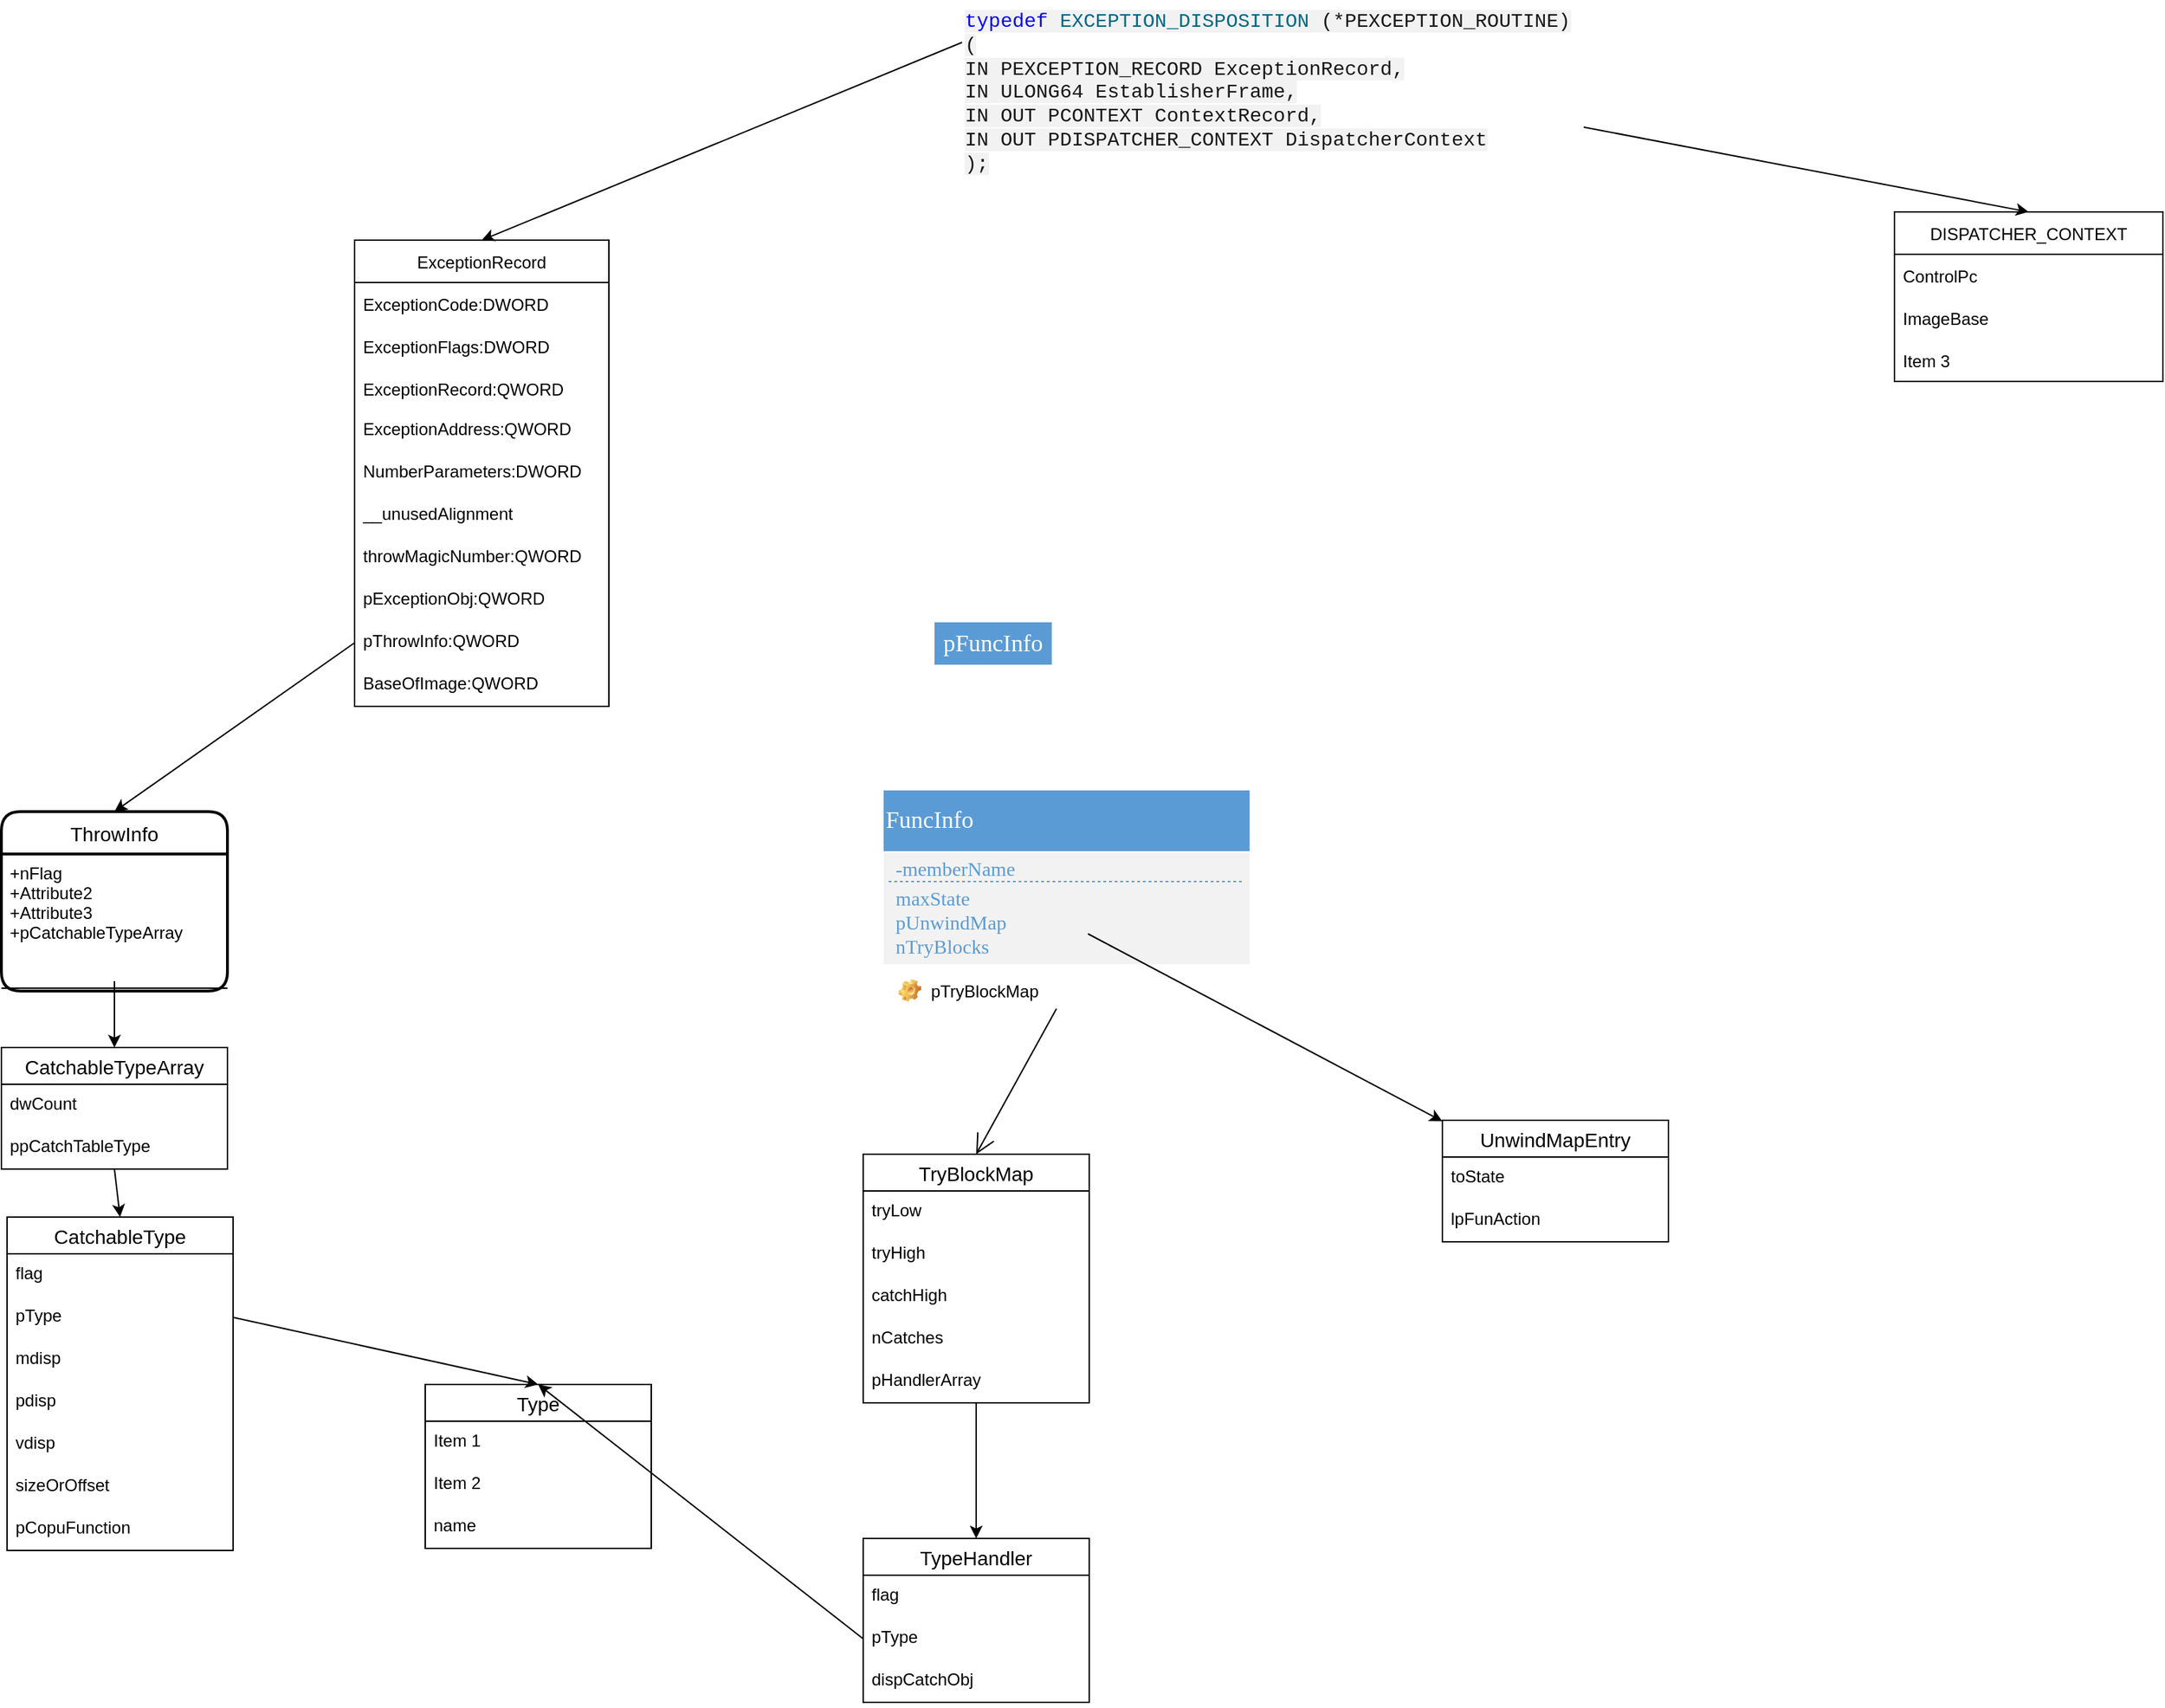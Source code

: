 <mxfile version="20.3.2" type="device"><diagram id="R2lEEEUBdFMjLlhIrx00" name="Page-1"><mxGraphModel dx="1718" dy="450" grid="1" gridSize="10" guides="1" tooltips="1" connect="1" arrows="1" fold="1" page="1" pageScale="1" pageWidth="850" pageHeight="1100" math="0" shadow="0" extFonts="Permanent Marker^https://fonts.googleapis.com/css?family=Permanent+Marker"><root><mxCell id="0"/><mxCell id="1" parent="0"/><mxCell id="lAPrXBjIqdHsmrKeX9AO-1" value="ExceptionRecord" style="swimlane;fontStyle=0;childLayout=stackLayout;horizontal=1;startSize=30;horizontalStack=0;resizeParent=1;resizeParentMax=0;resizeLast=0;collapsible=1;marginBottom=0;" parent="1" vertex="1"><mxGeometry x="50" y="200" width="180" height="330" as="geometry"/></mxCell><mxCell id="lAPrXBjIqdHsmrKeX9AO-2" value="ExceptionCode:DWORD" style="text;strokeColor=none;fillColor=none;align=left;verticalAlign=middle;spacingLeft=4;spacingRight=4;overflow=hidden;points=[[0,0.5],[1,0.5]];portConstraint=eastwest;rotatable=0;" parent="lAPrXBjIqdHsmrKeX9AO-1" vertex="1"><mxGeometry y="30" width="180" height="30" as="geometry"/></mxCell><mxCell id="lAPrXBjIqdHsmrKeX9AO-3" value="ExceptionFlags:DWORD" style="text;strokeColor=none;fillColor=none;align=left;verticalAlign=middle;spacingLeft=4;spacingRight=4;overflow=hidden;points=[[0,0.5],[1,0.5]];portConstraint=eastwest;rotatable=0;" parent="lAPrXBjIqdHsmrKeX9AO-1" vertex="1"><mxGeometry y="60" width="180" height="30" as="geometry"/></mxCell><mxCell id="lAPrXBjIqdHsmrKeX9AO-4" value="ExceptionRecord:QWORD" style="text;strokeColor=none;fillColor=none;align=left;verticalAlign=middle;spacingLeft=4;spacingRight=4;overflow=hidden;points=[[0,0.5],[1,0.5]];portConstraint=eastwest;rotatable=0;" parent="lAPrXBjIqdHsmrKeX9AO-1" vertex="1"><mxGeometry y="90" width="180" height="30" as="geometry"/></mxCell><mxCell id="lAPrXBjIqdHsmrKeX9AO-6" value="ExceptionAddress:QWORD" style="text;strokeColor=none;fillColor=none;spacingLeft=4;spacingRight=4;overflow=hidden;rotatable=0;points=[[0,0.5],[1,0.5]];portConstraint=eastwest;fontSize=12;" parent="lAPrXBjIqdHsmrKeX9AO-1" vertex="1"><mxGeometry y="120" width="180" height="30" as="geometry"/></mxCell><mxCell id="lAPrXBjIqdHsmrKeX9AO-7" value="NumberParameters:DWORD" style="text;strokeColor=none;fillColor=none;spacingLeft=4;spacingRight=4;overflow=hidden;rotatable=0;points=[[0,0.5],[1,0.5]];portConstraint=eastwest;fontSize=12;" parent="lAPrXBjIqdHsmrKeX9AO-1" vertex="1"><mxGeometry y="150" width="180" height="30" as="geometry"/></mxCell><mxCell id="lAPrXBjIqdHsmrKeX9AO-8" value="__unusedAlignment" style="text;strokeColor=none;fillColor=none;spacingLeft=4;spacingRight=4;overflow=hidden;rotatable=0;points=[[0,0.5],[1,0.5]];portConstraint=eastwest;fontSize=12;" parent="lAPrXBjIqdHsmrKeX9AO-1" vertex="1"><mxGeometry y="180" width="180" height="30" as="geometry"/></mxCell><mxCell id="lAPrXBjIqdHsmrKeX9AO-9" value="throwMagicNumber:QWORD" style="text;strokeColor=none;fillColor=none;spacingLeft=4;spacingRight=4;overflow=hidden;rotatable=0;points=[[0,0.5],[1,0.5]];portConstraint=eastwest;fontSize=12;" parent="lAPrXBjIqdHsmrKeX9AO-1" vertex="1"><mxGeometry y="210" width="180" height="30" as="geometry"/></mxCell><mxCell id="lAPrXBjIqdHsmrKeX9AO-11" value="pExceptionObj:QWORD" style="text;strokeColor=none;fillColor=none;spacingLeft=4;spacingRight=4;overflow=hidden;rotatable=0;points=[[0,0.5],[1,0.5]];portConstraint=eastwest;fontSize=12;" parent="lAPrXBjIqdHsmrKeX9AO-1" vertex="1"><mxGeometry y="240" width="180" height="30" as="geometry"/></mxCell><mxCell id="lAPrXBjIqdHsmrKeX9AO-10" value="pThrowInfo:QWORD" style="text;strokeColor=none;fillColor=none;spacingLeft=4;spacingRight=4;overflow=hidden;rotatable=0;points=[[0,0.5],[1,0.5]];portConstraint=eastwest;fontSize=12;" parent="lAPrXBjIqdHsmrKeX9AO-1" vertex="1"><mxGeometry y="270" width="180" height="30" as="geometry"/></mxCell><mxCell id="lAPrXBjIqdHsmrKeX9AO-12" value="BaseOfImage:QWORD&#10;" style="text;strokeColor=none;fillColor=none;spacingLeft=4;spacingRight=4;overflow=hidden;rotatable=0;points=[[0,0.5],[1,0.5]];portConstraint=eastwest;fontSize=12;" parent="lAPrXBjIqdHsmrKeX9AO-1" vertex="1"><mxGeometry y="300" width="180" height="30" as="geometry"/></mxCell><mxCell id="lAPrXBjIqdHsmrKeX9AO-5" value="&lt;span style=&quot;box-sizing: inherit; outline-color: inherit; color: rgb(23, 23, 23); font-family: SFMono-Regular, Consolas, &amp;quot;Liberation Mono&amp;quot;, Menlo, Courier, monospace; font-size: 14px; font-style: normal; font-variant-ligatures: normal; font-variant-caps: normal; font-weight: 400; letter-spacing: normal; orphans: 2; text-align: start; text-indent: 0px; text-transform: none; widows: 2; word-spacing: 0px; -webkit-text-stroke-width: 0px; background-color: rgb(242, 242, 242); text-decoration-thickness: initial; text-decoration-style: initial; text-decoration-color: initial;&quot; class=&quot;hljs-function&quot;&gt;&lt;span style=&quot;box-sizing: inherit; outline-color: inherit; color: rgb(1, 1, 253);&quot; class=&quot;hljs-keyword&quot;&gt;typedef&lt;/span&gt; &lt;span style=&quot;box-sizing: inherit; outline-color: inherit; color: rgb(0, 104, 129);&quot; class=&quot;hljs-title&quot;&gt;EXCEPTION_DISPOSITION&lt;/span&gt; &lt;span style=&quot;box-sizing: inherit; outline-color: inherit;&quot; class=&quot;hljs-params&quot;&gt;(*PEXCEPTION_ROUTINE)&lt;/span&gt; &lt;span style=&quot;box-sizing: inherit; outline-color: inherit;&quot; class=&quot;hljs-params&quot;&gt;(&#10;    IN PEXCEPTION_RECORD ExceptionRecord,&#10;    IN ULONG64 EstablisherFrame,&#10;    IN OUT PCONTEXT ContextRecord,&#10;    IN OUT PDISPATCHER_CONTEXT DispatcherContext&#10;)&lt;/span&gt;&lt;/span&gt;&lt;span style=&quot;color: rgb(23, 23, 23); font-family: SFMono-Regular, Consolas, &amp;quot;Liberation Mono&amp;quot;, Menlo, Courier, monospace; font-size: 14px; font-style: normal; font-variant-ligatures: normal; font-variant-caps: normal; font-weight: 400; letter-spacing: normal; orphans: 2; text-align: start; text-indent: 0px; text-transform: none; widows: 2; word-spacing: 0px; -webkit-text-stroke-width: 0px; background-color: rgb(242, 242, 242); text-decoration-thickness: initial; text-decoration-style: initial; text-decoration-color: initial; float: none; display: inline !important;&quot;&gt;;&lt;/span&gt;" style="text;whiteSpace=wrap;html=1;" parent="1" vertex="1"><mxGeometry x="480" y="30" width="440" height="120" as="geometry"/></mxCell><mxCell id="aWvDOnLlMD-3wVrOpj7z-1" value="&lt;div style=&quot;font-size: 1px&quot;&gt;&lt;font style=&quot;font-size:16.93px;font-family:SimSun;color:#ffffff;direction:ltr;letter-spacing:0px;line-height:120%;opacity:1&quot;&gt;pFuncInfo&lt;br/&gt;&lt;/font&gt;&lt;/div&gt;" style="verticalAlign=middle;align=center;vsdxID=53;fillColor=#5b9bd5;gradientColor=none;shape=stencil(nZBLDoAgDERP0z3SIyjew0SURgSD+Lu9kMZoXLhwN9O+tukAlrNpJg1SzDH4QW/URgNYgZTkjA4UkwJUgGXng+6DX1zLfmoymdXo17xh5zmRJ6Q42BWCfc2oJfdAr+Yv+AP9Cb7OJ3H/2JG1HNGz/84klThPVCc=);strokeColor=#ffffff;points=[];labelBackgroundColor=none;rounded=0;html=1;whiteSpace=wrap;" parent="1" vertex="1"><mxGeometry x="460" y="470" width="84" height="31" as="geometry"/></mxCell><mxCell id="aWvDOnLlMD-3wVrOpj7z-2" style="vsdxID=54;fillColor=none;gradientColor=none;strokeColor=none;spacingTop=3;spacingBottom=3;points=[[1,0.5,0],[0.5,0.5,0],[0.5,0,0]];labelBackgroundColor=none;rounded=0;html=1;whiteSpace=wrap;" parent="1" vertex="1"><mxGeometry x="424" y="589" width="260" height="124" as="geometry"/></mxCell><mxCell id="aWvDOnLlMD-3wVrOpj7z-3" style="vsdxID=55;fillColor=#f2f2f2;gradientColor=none;shape=stencil(1ZLdDoIwDIWfZpczc4vxARAveYdGBizOjZQp8PZuKUbEKIl33rU9X9v9HKayroFWMym6gP6se1OGhqkDk9K4RqMJMWIqZyqrPOoa/dWVlLeQyBRd/C1NGKhPpA4pRsq2gvIjoda4GfoQf4LVbrOXn/EVGPAUVZzgAgrCcVwUVqaJgcNgOo4+QDDevdAWsNY8buKVhXq6BUldr3X7Vv6Ds3175MX3xeDpkcpYSxab60tPxRL5UeV3);strokeColor=#ffffff;points=[[0,0.5,0],[1,0.5,0],[0.5,1,0],[0.5,0,0]];labelBackgroundColor=none;rounded=0;html=1;whiteSpace=wrap;" parent="aWvDOnLlMD-3wVrOpj7z-2" vertex="1"><mxGeometry width="260" height="124" as="geometry"/></mxCell><mxCell id="aWvDOnLlMD-3wVrOpj7z-4" style="vsdxID=56;fillColor=#5b9bd5;gradientColor=none;shape=stencil(zZJNDsIgEIVPw5IE4Qi1LnuHiYWWiNAMaNvbC5lGazVduHI3P9/Mm0weU1XsYdBMipgwXPRo29QzdWRSWt9rtClHTNVMVSag7jDcfEv5AIUs0TXcy4aJ5kSZkGKm7CAoPxEKeM49XNAGGoJx3hR2d4mJw2Qjx5Ag2eDfWAfYaZ51uHHQLYPUiqPWw0f57y9z1q/e+5T6/uB9eAf9EdzI5+DlC2OdI1ut+1sf5RJ5UNUP);strokeColor=#ffffff;points=[[0,0.5,0],[1,0.5,0],[0.5,1,0],[0.5,0,0]];labelBackgroundColor=none;rounded=0;html=1;whiteSpace=wrap;" parent="aWvDOnLlMD-3wVrOpj7z-2" vertex="1"><mxGeometry width="260" height="44" as="geometry"/></mxCell><mxCell id="aWvDOnLlMD-3wVrOpj7z-5" value="&lt;div style=&quot;font-size: 1px&quot;&gt;&lt;p style=&quot;align:left;margin-left:0;margin-right:0;margin-top:0px;margin-bottom:0px;text-indent:0;valign:middle;direction:ltr;&quot;&gt;&lt;font style=&quot;font-size:16.93px;font-family:Themed;color:#ffffff;direction:ltr;letter-spacing:0px;line-height:120%;opacity:1&quot;&gt;&lt;span style=&quot;font-family: SimSun; font-size: 16.93px; text-align: center;&quot;&gt;FuncInfo&lt;/span&gt;&lt;br&gt;&lt;/font&gt;&lt;/p&gt;&lt;/div&gt;" style="text;vsdxID=54;fillColor=none;gradientColor=none;strokeColor=none;spacingTop=3;spacingBottom=3;points=[[1,0.5,0],[0.5,0.5,0],[0.5,0,0]];labelBackgroundColor=none;rounded=0;html=1;whiteSpace=wrap;verticalAlign=middle;align=left;;html=1;" parent="aWvDOnLlMD-3wVrOpj7z-2" vertex="1"><mxGeometry y="-0.07" width="260" height="44.31" as="geometry"/></mxCell><mxCell id="aWvDOnLlMD-3wVrOpj7z-6" value="&lt;div style=&quot;font-size: 1px&quot;&gt;&lt;p style=&quot;align:left;margin-left:0;margin-right:0;margin-top:0px;margin-bottom:0px;text-indent:0;valign:middle;direction:ltr;&quot;&gt;&lt;font style=&quot;font-size:14.11px;font-family:SimSun;color:#5b9bd5;direction:ltr;letter-spacing:0px;line-height:120%;opacity:1&quot;&gt;-memberName&lt;br/&gt;&lt;/font&gt;&lt;/p&gt;&lt;/div&gt;" style="verticalAlign=middle;align=left;vsdxID=59;fillColor=#5b9bd5;gradientColor=none;fillOpacity=0;shape=stencil(nZBLDoAgDERP0z3SIyjew0SURgSD+Lu9kMZoXLhwN9N5bdMClrNpJg1SzDH4QW/URgNYgZTkjA4UkwJUgGXng+6DX1zLfmoymdXo1zxh5z6RO6Q42BWCfc2oJfdAr/AX/IH+BF/rk7hv7MjaZ/L+RirxJ1Gd);strokeColor=#5b9bd5;spacingTop=-3;spacingBottom=-3;spacingLeft=3;spacingRight=-3;points=[];labelBackgroundColor=none;rounded=0;html=1;whiteSpace=wrap;" parent="1" vertex="1"><mxGeometry x="428" y="637" width="252" height="16" as="geometry"/></mxCell><mxCell id="aWvDOnLlMD-3wVrOpj7z-7" style="vsdxID=60;fillColor=#ffffff;gradientColor=none;shape=stencil(fY9LDoAgDERP0z3SeALUe5gI0ohgEH+3F9KFxoW7mfa1nQKq1faLBinWFMOkDxqSBWxASvJWR0pZAbaAyoSoxxg2P7Bf+kIWNYe9bDh5TpQJKS52NduOSUf+RVbij83iOWHIOU747n8j5RK/g+0N);dashed=1;dashPattern=2.00 2.00;strokeColor=#5b9bd5;points=[];labelBackgroundColor=none;rounded=0;html=1;whiteSpace=wrap;" parent="1" vertex="1"><mxGeometry x="428" y="650" width="252" height="8" as="geometry"/></mxCell><mxCell id="aWvDOnLlMD-3wVrOpj7z-8" value="&lt;div style=&quot;font-size: 1px&quot;&gt;&lt;font style=&quot;font-size:14.11px;font-family:SimSun;color:#5b9bd5;direction:ltr;letter-spacing:0px;line-height:120%;opacity:1&quot;&gt;maxState&lt;br/&gt;&lt;/font&gt;&lt;/div&gt;" style="verticalAlign=middle;align=left;vsdxID=61;fillColor=#5b9bd5;gradientColor=none;fillOpacity=0;shape=stencil(nZBLDoAgDERP0z3SIyjew0SURgSD+Lu9kMZoXLhwN9N5bdMClrNpJg1SzDH4QW/URgNYgZTkjA4UkwJUgGXng+6DX1zLfmoymdXo1zxh5z6RO6Q42BWCfc2oJfdAr/AX/IH+BF/rk7hv7MjaZ/L+RirxJ1Gd);strokeColor=#5b9bd5;spacingTop=-3;spacingBottom=-3;spacingLeft=3;spacingRight=-3;points=[];labelBackgroundColor=none;rounded=0;html=1;whiteSpace=wrap;" parent="1" vertex="1"><mxGeometry x="428" y="658" width="252" height="16" as="geometry"/></mxCell><mxCell id="aWvDOnLlMD-3wVrOpj7z-9" value="&lt;div style=&quot;font-size: 1px&quot;&gt;&lt;p style=&quot;align:left;margin-left:0;margin-right:0;margin-top:0px;margin-bottom:0px;text-indent:0;valign:middle;direction:ltr;&quot;&gt;&lt;font style=&quot;font-size:14.11px;font-family:SimSun;color:#5b9bd5;direction:ltr;letter-spacing:0px;line-height:120%;opacity:1&quot;&gt;pUnwindMap&lt;/font&gt;&lt;/p&gt;&lt;/div&gt;" style="verticalAlign=middle;align=left;vsdxID=68;fillColor=#5b9bd5;gradientColor=none;fillOpacity=0;shape=stencil(nZBLDoAgDERP0z3SIyjew0SURgSD+Lu9kMZoXLhwN9N5bdMClrNpJg1SzDH4QW/URgNYgZTkjA4UkwJUgGXng+6DX1zLfmoymdXo1zxh5z6RO6Q42BWCfc2oJfdAr/AX/IH+BF/rk7hv7MjaZ/L+RirxJ1Gd);strokeColor=#5b9bd5;spacingTop=-3;spacingBottom=-3;spacingLeft=3;spacingRight=-3;points=[];labelBackgroundColor=none;rounded=0;html=1;whiteSpace=wrap;" parent="1" vertex="1"><mxGeometry x="428" y="675" width="252" height="16" as="geometry"/></mxCell><mxCell id="aWvDOnLlMD-3wVrOpj7z-10" value="&lt;div style=&quot;font-size: 1px&quot;&gt;&lt;font style=&quot;font-size:14.11px;font-family:SimSun;color:#5b9bd5;direction:ltr;letter-spacing:0px;line-height:120%;opacity:1&quot;&gt;nTryBlocks&lt;br/&gt;&lt;/font&gt;&lt;/div&gt;" style="verticalAlign=middle;align=left;vsdxID=69;fillColor=#5b9bd5;gradientColor=none;fillOpacity=0;shape=stencil(nZBLDoAgDERP0z3SIyjew0SURgSD+Lu9kMZoXLhwN9N5bdMClrNpJg1SzDH4QW/URgNYgZTkjA4UkwJUgGXng+6DX1zLfmoymdXo1zxh5z6RO6Q42BWCfc2oJfdAr/AX/IH+BF/rk7hv7MjaZ/L+RirxJ1Gd);strokeColor=#5b9bd5;spacingTop=-3;spacingBottom=-3;spacingLeft=3;spacingRight=-3;points=[];labelBackgroundColor=none;rounded=0;html=1;whiteSpace=wrap;" parent="1" vertex="1"><mxGeometry x="428" y="692" width="252" height="16" as="geometry"/></mxCell><mxCell id="aWvDOnLlMD-3wVrOpj7z-11" value="pTryBlockMap" style="label;fontStyle=0;strokeColor=none;fillColor=none;align=left;verticalAlign=top;overflow=hidden;spacingLeft=28;spacingRight=4;rotatable=0;points=[[0,0.5],[1,0.5]];portConstraint=eastwest;imageWidth=16;imageHeight=16;image=img/clipart/Gear_128x128.png" parent="1" vertex="1"><mxGeometry x="428" y="718" width="252" height="26" as="geometry"/></mxCell><mxCell id="aWvDOnLlMD-3wVrOpj7z-12" value="" style="endArrow=open;endFill=1;endSize=12;html=1;rounded=0;entryX=0.5;entryY=0;entryDx=0;entryDy=0;" parent="1" source="aWvDOnLlMD-3wVrOpj7z-11" target="aWvDOnLlMD-3wVrOpj7z-13" edge="1"><mxGeometry width="160" relative="1" as="geometry"><mxPoint x="710" y="813" as="sourcePoint"/><mxPoint x="510.08" y="843" as="targetPoint"/></mxGeometry></mxCell><mxCell id="aWvDOnLlMD-3wVrOpj7z-13" value="TryBlockMap" style="swimlane;fontStyle=0;childLayout=stackLayout;horizontal=1;startSize=26;horizontalStack=0;resizeParent=1;resizeParentMax=0;resizeLast=0;collapsible=1;marginBottom=0;align=center;fontSize=14;" parent="1" vertex="1"><mxGeometry x="410" y="847" width="160" height="176" as="geometry"/></mxCell><mxCell id="aWvDOnLlMD-3wVrOpj7z-14" value="tryLow" style="text;strokeColor=none;fillColor=none;spacingLeft=4;spacingRight=4;overflow=hidden;rotatable=0;points=[[0,0.5],[1,0.5]];portConstraint=eastwest;fontSize=12;" parent="aWvDOnLlMD-3wVrOpj7z-13" vertex="1"><mxGeometry y="26" width="160" height="30" as="geometry"/></mxCell><mxCell id="aWvDOnLlMD-3wVrOpj7z-15" value="tryHigh" style="text;strokeColor=none;fillColor=none;spacingLeft=4;spacingRight=4;overflow=hidden;rotatable=0;points=[[0,0.5],[1,0.5]];portConstraint=eastwest;fontSize=12;" parent="aWvDOnLlMD-3wVrOpj7z-13" vertex="1"><mxGeometry y="56" width="160" height="30" as="geometry"/></mxCell><mxCell id="aWvDOnLlMD-3wVrOpj7z-16" value="catchHigh" style="text;strokeColor=none;fillColor=none;spacingLeft=4;spacingRight=4;overflow=hidden;rotatable=0;points=[[0,0.5],[1,0.5]];portConstraint=eastwest;fontSize=12;" parent="aWvDOnLlMD-3wVrOpj7z-13" vertex="1"><mxGeometry y="86" width="160" height="30" as="geometry"/></mxCell><mxCell id="aWvDOnLlMD-3wVrOpj7z-17" value="nCatches" style="text;strokeColor=none;fillColor=none;spacingLeft=4;spacingRight=4;overflow=hidden;rotatable=0;points=[[0,0.5],[1,0.5]];portConstraint=eastwest;fontSize=12;" parent="aWvDOnLlMD-3wVrOpj7z-13" vertex="1"><mxGeometry y="116" width="160" height="30" as="geometry"/></mxCell><mxCell id="aWvDOnLlMD-3wVrOpj7z-18" value="pHandlerArray" style="text;strokeColor=none;fillColor=none;spacingLeft=4;spacingRight=4;overflow=hidden;rotatable=0;points=[[0,0.5],[1,0.5]];portConstraint=eastwest;fontSize=12;" parent="aWvDOnLlMD-3wVrOpj7z-13" vertex="1"><mxGeometry y="146" width="160" height="30" as="geometry"/></mxCell><mxCell id="aWvDOnLlMD-3wVrOpj7z-19" value="TypeHandler" style="swimlane;fontStyle=0;childLayout=stackLayout;horizontal=1;startSize=26;horizontalStack=0;resizeParent=1;resizeParentMax=0;resizeLast=0;collapsible=1;marginBottom=0;align=center;fontSize=14;" parent="1" vertex="1"><mxGeometry x="410" y="1119" width="160" height="116" as="geometry"/></mxCell><mxCell id="aWvDOnLlMD-3wVrOpj7z-20" value="flag" style="text;strokeColor=none;fillColor=none;spacingLeft=4;spacingRight=4;overflow=hidden;rotatable=0;points=[[0,0.5],[1,0.5]];portConstraint=eastwest;fontSize=12;" parent="aWvDOnLlMD-3wVrOpj7z-19" vertex="1"><mxGeometry y="26" width="160" height="30" as="geometry"/></mxCell><mxCell id="aWvDOnLlMD-3wVrOpj7z-21" value="pType" style="text;strokeColor=none;fillColor=none;spacingLeft=4;spacingRight=4;overflow=hidden;rotatable=0;points=[[0,0.5],[1,0.5]];portConstraint=eastwest;fontSize=12;" parent="aWvDOnLlMD-3wVrOpj7z-19" vertex="1"><mxGeometry y="56" width="160" height="30" as="geometry"/></mxCell><mxCell id="aWvDOnLlMD-3wVrOpj7z-22" value="dispCatchObj" style="text;strokeColor=none;fillColor=none;spacingLeft=4;spacingRight=4;overflow=hidden;rotatable=0;points=[[0,0.5],[1,0.5]];portConstraint=eastwest;fontSize=12;" parent="aWvDOnLlMD-3wVrOpj7z-19" vertex="1"><mxGeometry y="86" width="160" height="30" as="geometry"/></mxCell><mxCell id="aWvDOnLlMD-3wVrOpj7z-23" value="" style="endArrow=classic;html=1;rounded=0;" parent="1" source="aWvDOnLlMD-3wVrOpj7z-18" target="aWvDOnLlMD-3wVrOpj7z-19" edge="1"><mxGeometry width="50" height="50" relative="1" as="geometry"><mxPoint x="660" y="1053" as="sourcePoint"/><mxPoint x="710" y="1003" as="targetPoint"/></mxGeometry></mxCell><mxCell id="aWvDOnLlMD-3wVrOpj7z-24" value="UnwindMapEntry" style="swimlane;fontStyle=0;childLayout=stackLayout;horizontal=1;startSize=26;horizontalStack=0;resizeParent=1;resizeParentMax=0;resizeLast=0;collapsible=1;marginBottom=0;align=center;fontSize=14;" parent="1" vertex="1"><mxGeometry x="820" y="823" width="160" height="86" as="geometry"/></mxCell><mxCell id="aWvDOnLlMD-3wVrOpj7z-25" value="toState" style="text;strokeColor=none;fillColor=none;spacingLeft=4;spacingRight=4;overflow=hidden;rotatable=0;points=[[0,0.5],[1,0.5]];portConstraint=eastwest;fontSize=12;" parent="aWvDOnLlMD-3wVrOpj7z-24" vertex="1"><mxGeometry y="26" width="160" height="30" as="geometry"/></mxCell><mxCell id="aWvDOnLlMD-3wVrOpj7z-26" value="lpFunAction" style="text;strokeColor=none;fillColor=none;spacingLeft=4;spacingRight=4;overflow=hidden;rotatable=0;points=[[0,0.5],[1,0.5]];portConstraint=eastwest;fontSize=12;" parent="aWvDOnLlMD-3wVrOpj7z-24" vertex="1"><mxGeometry y="56" width="160" height="30" as="geometry"/></mxCell><mxCell id="aWvDOnLlMD-3wVrOpj7z-27" value="" style="endArrow=classic;html=1;rounded=0;" parent="1" source="aWvDOnLlMD-3wVrOpj7z-9" target="aWvDOnLlMD-3wVrOpj7z-24" edge="1"><mxGeometry width="50" height="50" relative="1" as="geometry"><mxPoint x="721" y="687" as="sourcePoint"/><mxPoint x="840" y="813" as="targetPoint"/></mxGeometry></mxCell><mxCell id="aWvDOnLlMD-3wVrOpj7z-28" value="ThrowInfo" style="swimlane;childLayout=stackLayout;horizontal=1;startSize=30;horizontalStack=0;rounded=1;fontSize=14;fontStyle=0;strokeWidth=2;resizeParent=0;resizeLast=1;shadow=0;dashed=0;align=center;" parent="1" vertex="1"><mxGeometry x="-200" y="604.5" width="160" height="127" as="geometry"/></mxCell><mxCell id="aWvDOnLlMD-3wVrOpj7z-29" value="+nFlag&#10;+Attribute2&#10;+Attribute3&#10;+pCatchableTypeArray" style="align=left;strokeColor=none;fillColor=none;spacingLeft=4;fontSize=12;verticalAlign=top;resizable=0;rotatable=0;part=1;" parent="aWvDOnLlMD-3wVrOpj7z-28" vertex="1"><mxGeometry y="30" width="160" height="90" as="geometry"/></mxCell><mxCell id="aWvDOnLlMD-3wVrOpj7z-30" value="" style="line;strokeWidth=1;rotatable=0;dashed=0;labelPosition=right;align=left;verticalAlign=middle;spacingTop=0;spacingLeft=6;points=[];portConstraint=eastwest;" parent="aWvDOnLlMD-3wVrOpj7z-28" vertex="1"><mxGeometry y="120" width="160" height="10" as="geometry"/></mxCell><mxCell id="aWvDOnLlMD-3wVrOpj7z-31" value="" style="line;strokeWidth=1;rotatable=0;dashed=0;labelPosition=right;align=left;verticalAlign=middle;spacingTop=0;spacingLeft=6;points=[];portConstraint=eastwest;" parent="aWvDOnLlMD-3wVrOpj7z-28" vertex="1"><mxGeometry y="130" width="160" height="-3" as="geometry"/></mxCell><mxCell id="aWvDOnLlMD-3wVrOpj7z-32" style="edgeStyle=orthogonalEdgeStyle;rounded=0;orthogonalLoop=1;jettySize=auto;html=1;exitX=0.5;exitY=1;exitDx=0;exitDy=0;" parent="aWvDOnLlMD-3wVrOpj7z-28" source="aWvDOnLlMD-3wVrOpj7z-29" target="aWvDOnLlMD-3wVrOpj7z-29" edge="1"><mxGeometry relative="1" as="geometry"/></mxCell><mxCell id="aWvDOnLlMD-3wVrOpj7z-33" value="CatchableTypeArray" style="swimlane;fontStyle=0;childLayout=stackLayout;horizontal=1;startSize=26;horizontalStack=0;resizeParent=1;resizeParentMax=0;resizeLast=0;collapsible=1;marginBottom=0;align=center;fontSize=14;" parent="1" vertex="1"><mxGeometry x="-200" y="771.5" width="160" height="86" as="geometry"/></mxCell><mxCell id="aWvDOnLlMD-3wVrOpj7z-34" value="dwCount" style="text;strokeColor=none;fillColor=none;spacingLeft=4;spacingRight=4;overflow=hidden;rotatable=0;points=[[0,0.5],[1,0.5]];portConstraint=eastwest;fontSize=12;" parent="aWvDOnLlMD-3wVrOpj7z-33" vertex="1"><mxGeometry y="26" width="160" height="30" as="geometry"/></mxCell><mxCell id="aWvDOnLlMD-3wVrOpj7z-35" value="ppCatchTableType&#10;" style="text;strokeColor=none;fillColor=none;spacingLeft=4;spacingRight=4;overflow=hidden;rotatable=0;points=[[0,0.5],[1,0.5]];portConstraint=eastwest;fontSize=12;" parent="aWvDOnLlMD-3wVrOpj7z-33" vertex="1"><mxGeometry y="56" width="160" height="30" as="geometry"/></mxCell><mxCell id="aWvDOnLlMD-3wVrOpj7z-36" value="" style="endArrow=classic;html=1;rounded=0;entryX=0.5;entryY=0;entryDx=0;entryDy=0;" parent="aWvDOnLlMD-3wVrOpj7z-33" target="aWvDOnLlMD-3wVrOpj7z-42" edge="1"><mxGeometry width="50" height="50" relative="1" as="geometry"><mxPoint x="80" y="86" as="sourcePoint"/><mxPoint x="130" y="36" as="targetPoint"/></mxGeometry></mxCell><mxCell id="aWvDOnLlMD-3wVrOpj7z-37" value="" style="endArrow=classic;html=1;rounded=0;" parent="1" source="aWvDOnLlMD-3wVrOpj7z-29" target="aWvDOnLlMD-3wVrOpj7z-33" edge="1"><mxGeometry width="50" height="50" relative="1" as="geometry"><mxPoint x="210" y="791.5" as="sourcePoint"/><mxPoint x="260" y="741.5" as="targetPoint"/></mxGeometry></mxCell><mxCell id="aWvDOnLlMD-3wVrOpj7z-38" value="Type" style="swimlane;fontStyle=0;childLayout=stackLayout;horizontal=1;startSize=26;horizontalStack=0;resizeParent=1;resizeParentMax=0;resizeLast=0;collapsible=1;marginBottom=0;align=center;fontSize=14;" parent="1" vertex="1"><mxGeometry x="100" y="1010" width="160" height="116" as="geometry"/></mxCell><mxCell id="aWvDOnLlMD-3wVrOpj7z-39" value="Item 1" style="text;strokeColor=none;fillColor=none;spacingLeft=4;spacingRight=4;overflow=hidden;rotatable=0;points=[[0,0.5],[1,0.5]];portConstraint=eastwest;fontSize=12;" parent="aWvDOnLlMD-3wVrOpj7z-38" vertex="1"><mxGeometry y="26" width="160" height="30" as="geometry"/></mxCell><mxCell id="aWvDOnLlMD-3wVrOpj7z-40" value="Item 2" style="text;strokeColor=none;fillColor=none;spacingLeft=4;spacingRight=4;overflow=hidden;rotatable=0;points=[[0,0.5],[1,0.5]];portConstraint=eastwest;fontSize=12;" parent="aWvDOnLlMD-3wVrOpj7z-38" vertex="1"><mxGeometry y="56" width="160" height="30" as="geometry"/></mxCell><mxCell id="aWvDOnLlMD-3wVrOpj7z-41" value="name" style="text;strokeColor=none;fillColor=none;spacingLeft=4;spacingRight=4;overflow=hidden;rotatable=0;points=[[0,0.5],[1,0.5]];portConstraint=eastwest;fontSize=12;" parent="aWvDOnLlMD-3wVrOpj7z-38" vertex="1"><mxGeometry y="86" width="160" height="30" as="geometry"/></mxCell><mxCell id="aWvDOnLlMD-3wVrOpj7z-42" value="CatchableType" style="swimlane;fontStyle=0;childLayout=stackLayout;horizontal=1;startSize=26;horizontalStack=0;resizeParent=1;resizeParentMax=0;resizeLast=0;collapsible=1;marginBottom=0;align=center;fontSize=14;" parent="1" vertex="1"><mxGeometry x="-196" y="891.5" width="160" height="236" as="geometry"/></mxCell><mxCell id="aWvDOnLlMD-3wVrOpj7z-43" value="flag" style="text;strokeColor=none;fillColor=none;spacingLeft=4;spacingRight=4;overflow=hidden;rotatable=0;points=[[0,0.5],[1,0.5]];portConstraint=eastwest;fontSize=12;" parent="aWvDOnLlMD-3wVrOpj7z-42" vertex="1"><mxGeometry y="26" width="160" height="30" as="geometry"/></mxCell><mxCell id="aWvDOnLlMD-3wVrOpj7z-44" value="pType" style="text;strokeColor=none;fillColor=none;spacingLeft=4;spacingRight=4;overflow=hidden;rotatable=0;points=[[0,0.5],[1,0.5]];portConstraint=eastwest;fontSize=12;" parent="aWvDOnLlMD-3wVrOpj7z-42" vertex="1"><mxGeometry y="56" width="160" height="30" as="geometry"/></mxCell><mxCell id="aWvDOnLlMD-3wVrOpj7z-45" value="mdisp" style="text;strokeColor=none;fillColor=none;spacingLeft=4;spacingRight=4;overflow=hidden;rotatable=0;points=[[0,0.5],[1,0.5]];portConstraint=eastwest;fontSize=12;" parent="aWvDOnLlMD-3wVrOpj7z-42" vertex="1"><mxGeometry y="86" width="160" height="30" as="geometry"/></mxCell><mxCell id="aWvDOnLlMD-3wVrOpj7z-46" value="pdisp" style="text;strokeColor=none;fillColor=none;spacingLeft=4;spacingRight=4;overflow=hidden;rotatable=0;points=[[0,0.5],[1,0.5]];portConstraint=eastwest;fontSize=12;" parent="aWvDOnLlMD-3wVrOpj7z-42" vertex="1"><mxGeometry y="116" width="160" height="30" as="geometry"/></mxCell><mxCell id="aWvDOnLlMD-3wVrOpj7z-47" value="vdisp" style="text;strokeColor=none;fillColor=none;spacingLeft=4;spacingRight=4;overflow=hidden;rotatable=0;points=[[0,0.5],[1,0.5]];portConstraint=eastwest;fontSize=12;" parent="aWvDOnLlMD-3wVrOpj7z-42" vertex="1"><mxGeometry y="146" width="160" height="30" as="geometry"/></mxCell><mxCell id="aWvDOnLlMD-3wVrOpj7z-48" value="sizeOrOffset" style="text;strokeColor=none;fillColor=none;spacingLeft=4;spacingRight=4;overflow=hidden;rotatable=0;points=[[0,0.5],[1,0.5]];portConstraint=eastwest;fontSize=12;" parent="aWvDOnLlMD-3wVrOpj7z-42" vertex="1"><mxGeometry y="176" width="160" height="30" as="geometry"/></mxCell><mxCell id="aWvDOnLlMD-3wVrOpj7z-49" value="pCopuFunction" style="text;strokeColor=none;fillColor=none;spacingLeft=4;spacingRight=4;overflow=hidden;rotatable=0;points=[[0,0.5],[1,0.5]];portConstraint=eastwest;fontSize=12;" parent="aWvDOnLlMD-3wVrOpj7z-42" vertex="1"><mxGeometry y="206" width="160" height="30" as="geometry"/></mxCell><mxCell id="aWvDOnLlMD-3wVrOpj7z-50" value="" style="endArrow=classic;html=1;rounded=0;exitX=1;exitY=0.5;exitDx=0;exitDy=0;entryX=0.5;entryY=0;entryDx=0;entryDy=0;" parent="1" source="aWvDOnLlMD-3wVrOpj7z-44" target="aWvDOnLlMD-3wVrOpj7z-38" edge="1"><mxGeometry width="50" height="50" relative="1" as="geometry"><mxPoint x="140" y="731.5" as="sourcePoint"/><mxPoint x="190" y="681.5" as="targetPoint"/></mxGeometry></mxCell><mxCell id="aWvDOnLlMD-3wVrOpj7z-51" value="" style="endArrow=classic;html=1;rounded=0;exitX=0;exitY=0.5;exitDx=0;exitDy=0;" parent="1" source="aWvDOnLlMD-3wVrOpj7z-21" edge="1"><mxGeometry width="50" height="50" relative="1" as="geometry"><mxPoint x="200" y="1250" as="sourcePoint"/><mxPoint x="180" y="1010" as="targetPoint"/></mxGeometry></mxCell><mxCell id="aWvDOnLlMD-3wVrOpj7z-52" value="" style="endArrow=classic;html=1;rounded=0;exitX=0;exitY=0.5;exitDx=0;exitDy=0;entryX=0.5;entryY=0;entryDx=0;entryDy=0;" parent="1" source="lAPrXBjIqdHsmrKeX9AO-10" target="aWvDOnLlMD-3wVrOpj7z-28" edge="1"><mxGeometry width="50" height="50" relative="1" as="geometry"><mxPoint x="-120" y="500" as="sourcePoint"/><mxPoint x="-70" y="450" as="targetPoint"/></mxGeometry></mxCell><mxCell id="hwyMWbkscUh-YYitB3t_-1" value="" style="endArrow=classic;html=1;rounded=0;exitX=0;exitY=0.25;exitDx=0;exitDy=0;entryX=0.5;entryY=0;entryDx=0;entryDy=0;" parent="1" source="lAPrXBjIqdHsmrKeX9AO-5" target="lAPrXBjIqdHsmrKeX9AO-1" edge="1"><mxGeometry width="50" height="50" relative="1" as="geometry"><mxPoint x="230" y="130" as="sourcePoint"/><mxPoint x="280" y="80" as="targetPoint"/></mxGeometry></mxCell><mxCell id="hwyMWbkscUh-YYitB3t_-2" value="DISPATCHER_CONTEXT" style="swimlane;fontStyle=0;childLayout=stackLayout;horizontal=1;startSize=30;horizontalStack=0;resizeParent=1;resizeParentMax=0;resizeLast=0;collapsible=1;marginBottom=0;" parent="1" vertex="1"><mxGeometry x="1140" y="180" width="190" height="120" as="geometry"/></mxCell><mxCell id="hwyMWbkscUh-YYitB3t_-3" value="ControlPc" style="text;strokeColor=none;fillColor=none;align=left;verticalAlign=middle;spacingLeft=4;spacingRight=4;overflow=hidden;points=[[0,0.5],[1,0.5]];portConstraint=eastwest;rotatable=0;" parent="hwyMWbkscUh-YYitB3t_-2" vertex="1"><mxGeometry y="30" width="190" height="30" as="geometry"/></mxCell><mxCell id="hwyMWbkscUh-YYitB3t_-4" value="ImageBase" style="text;strokeColor=none;fillColor=none;align=left;verticalAlign=middle;spacingLeft=4;spacingRight=4;overflow=hidden;points=[[0,0.5],[1,0.5]];portConstraint=eastwest;rotatable=0;" parent="hwyMWbkscUh-YYitB3t_-2" vertex="1"><mxGeometry y="60" width="190" height="30" as="geometry"/></mxCell><mxCell id="hwyMWbkscUh-YYitB3t_-5" value="Item 3" style="text;strokeColor=none;fillColor=none;align=left;verticalAlign=middle;spacingLeft=4;spacingRight=4;overflow=hidden;points=[[0,0.5],[1,0.5]];portConstraint=eastwest;rotatable=0;" parent="hwyMWbkscUh-YYitB3t_-2" vertex="1"><mxGeometry y="90" width="190" height="30" as="geometry"/></mxCell><mxCell id="hwyMWbkscUh-YYitB3t_-6" value="" style="endArrow=classic;html=1;rounded=0;exitX=1;exitY=0.75;exitDx=0;exitDy=0;entryX=0.5;entryY=0;entryDx=0;entryDy=0;" parent="1" edge="1" target="hwyMWbkscUh-YYitB3t_-2" source="lAPrXBjIqdHsmrKeX9AO-5"><mxGeometry width="50" height="50" relative="1" as="geometry"><mxPoint x="1220" y="130" as="sourcePoint"/><mxPoint x="1270" y="80" as="targetPoint"/></mxGeometry></mxCell></root></mxGraphModel></diagram></mxfile>